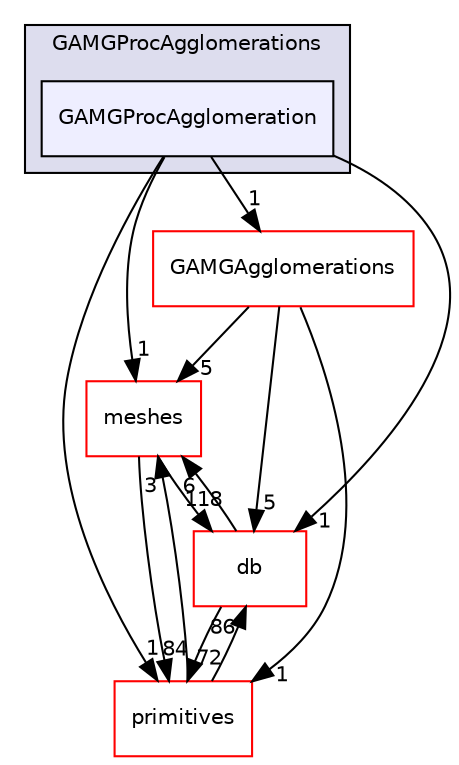 digraph "src/OpenFOAM/matrices/lduMatrix/solvers/GAMG/GAMGProcAgglomerations/GAMGProcAgglomeration" {
  bgcolor=transparent;
  compound=true
  node [ fontsize="10", fontname="Helvetica"];
  edge [ labelfontsize="10", labelfontname="Helvetica"];
  subgraph clusterdir_e29b5ea92f1450a27f449a4b2bdeb476 {
    graph [ bgcolor="#ddddee", pencolor="black", label="GAMGProcAgglomerations" fontname="Helvetica", fontsize="10", URL="dir_e29b5ea92f1450a27f449a4b2bdeb476.html"]
  dir_2b2cbd6f594ace38cc4e761ea843eebc [shape=box, label="GAMGProcAgglomeration", style="filled", fillcolor="#eeeeff", pencolor="black", URL="dir_2b2cbd6f594ace38cc4e761ea843eebc.html"];
  }
  dir_aa2423979fb45fc41c393a5db370ab21 [shape=box label="meshes" color="red" URL="dir_aa2423979fb45fc41c393a5db370ab21.html"];
  dir_63c634f7a7cfd679ac26c67fb30fc32f [shape=box label="db" color="red" URL="dir_63c634f7a7cfd679ac26c67fb30fc32f.html"];
  dir_3e50f45338116b169052b428016851aa [shape=box label="primitives" color="red" URL="dir_3e50f45338116b169052b428016851aa.html"];
  dir_a924fc5b9b02d4bfaf9b6fb6bcc671ab [shape=box label="GAMGAgglomerations" color="red" URL="dir_a924fc5b9b02d4bfaf9b6fb6bcc671ab.html"];
  dir_aa2423979fb45fc41c393a5db370ab21->dir_63c634f7a7cfd679ac26c67fb30fc32f [headlabel="118", labeldistance=1.5 headhref="dir_002218_001948.html"];
  dir_aa2423979fb45fc41c393a5db370ab21->dir_3e50f45338116b169052b428016851aa [headlabel="84", labeldistance=1.5 headhref="dir_002218_002316.html"];
  dir_63c634f7a7cfd679ac26c67fb30fc32f->dir_aa2423979fb45fc41c393a5db370ab21 [headlabel="6", labeldistance=1.5 headhref="dir_001948_002218.html"];
  dir_63c634f7a7cfd679ac26c67fb30fc32f->dir_3e50f45338116b169052b428016851aa [headlabel="72", labeldistance=1.5 headhref="dir_001948_002316.html"];
  dir_3e50f45338116b169052b428016851aa->dir_aa2423979fb45fc41c393a5db370ab21 [headlabel="3", labeldistance=1.5 headhref="dir_002316_002218.html"];
  dir_3e50f45338116b169052b428016851aa->dir_63c634f7a7cfd679ac26c67fb30fc32f [headlabel="86", labeldistance=1.5 headhref="dir_002316_001948.html"];
  dir_a924fc5b9b02d4bfaf9b6fb6bcc671ab->dir_aa2423979fb45fc41c393a5db370ab21 [headlabel="5", labeldistance=1.5 headhref="dir_002172_002218.html"];
  dir_a924fc5b9b02d4bfaf9b6fb6bcc671ab->dir_63c634f7a7cfd679ac26c67fb30fc32f [headlabel="5", labeldistance=1.5 headhref="dir_002172_001948.html"];
  dir_a924fc5b9b02d4bfaf9b6fb6bcc671ab->dir_3e50f45338116b169052b428016851aa [headlabel="1", labeldistance=1.5 headhref="dir_002172_002316.html"];
  dir_2b2cbd6f594ace38cc4e761ea843eebc->dir_aa2423979fb45fc41c393a5db370ab21 [headlabel="1", labeldistance=1.5 headhref="dir_002179_002218.html"];
  dir_2b2cbd6f594ace38cc4e761ea843eebc->dir_63c634f7a7cfd679ac26c67fb30fc32f [headlabel="1", labeldistance=1.5 headhref="dir_002179_001948.html"];
  dir_2b2cbd6f594ace38cc4e761ea843eebc->dir_3e50f45338116b169052b428016851aa [headlabel="1", labeldistance=1.5 headhref="dir_002179_002316.html"];
  dir_2b2cbd6f594ace38cc4e761ea843eebc->dir_a924fc5b9b02d4bfaf9b6fb6bcc671ab [headlabel="1", labeldistance=1.5 headhref="dir_002179_002172.html"];
}
